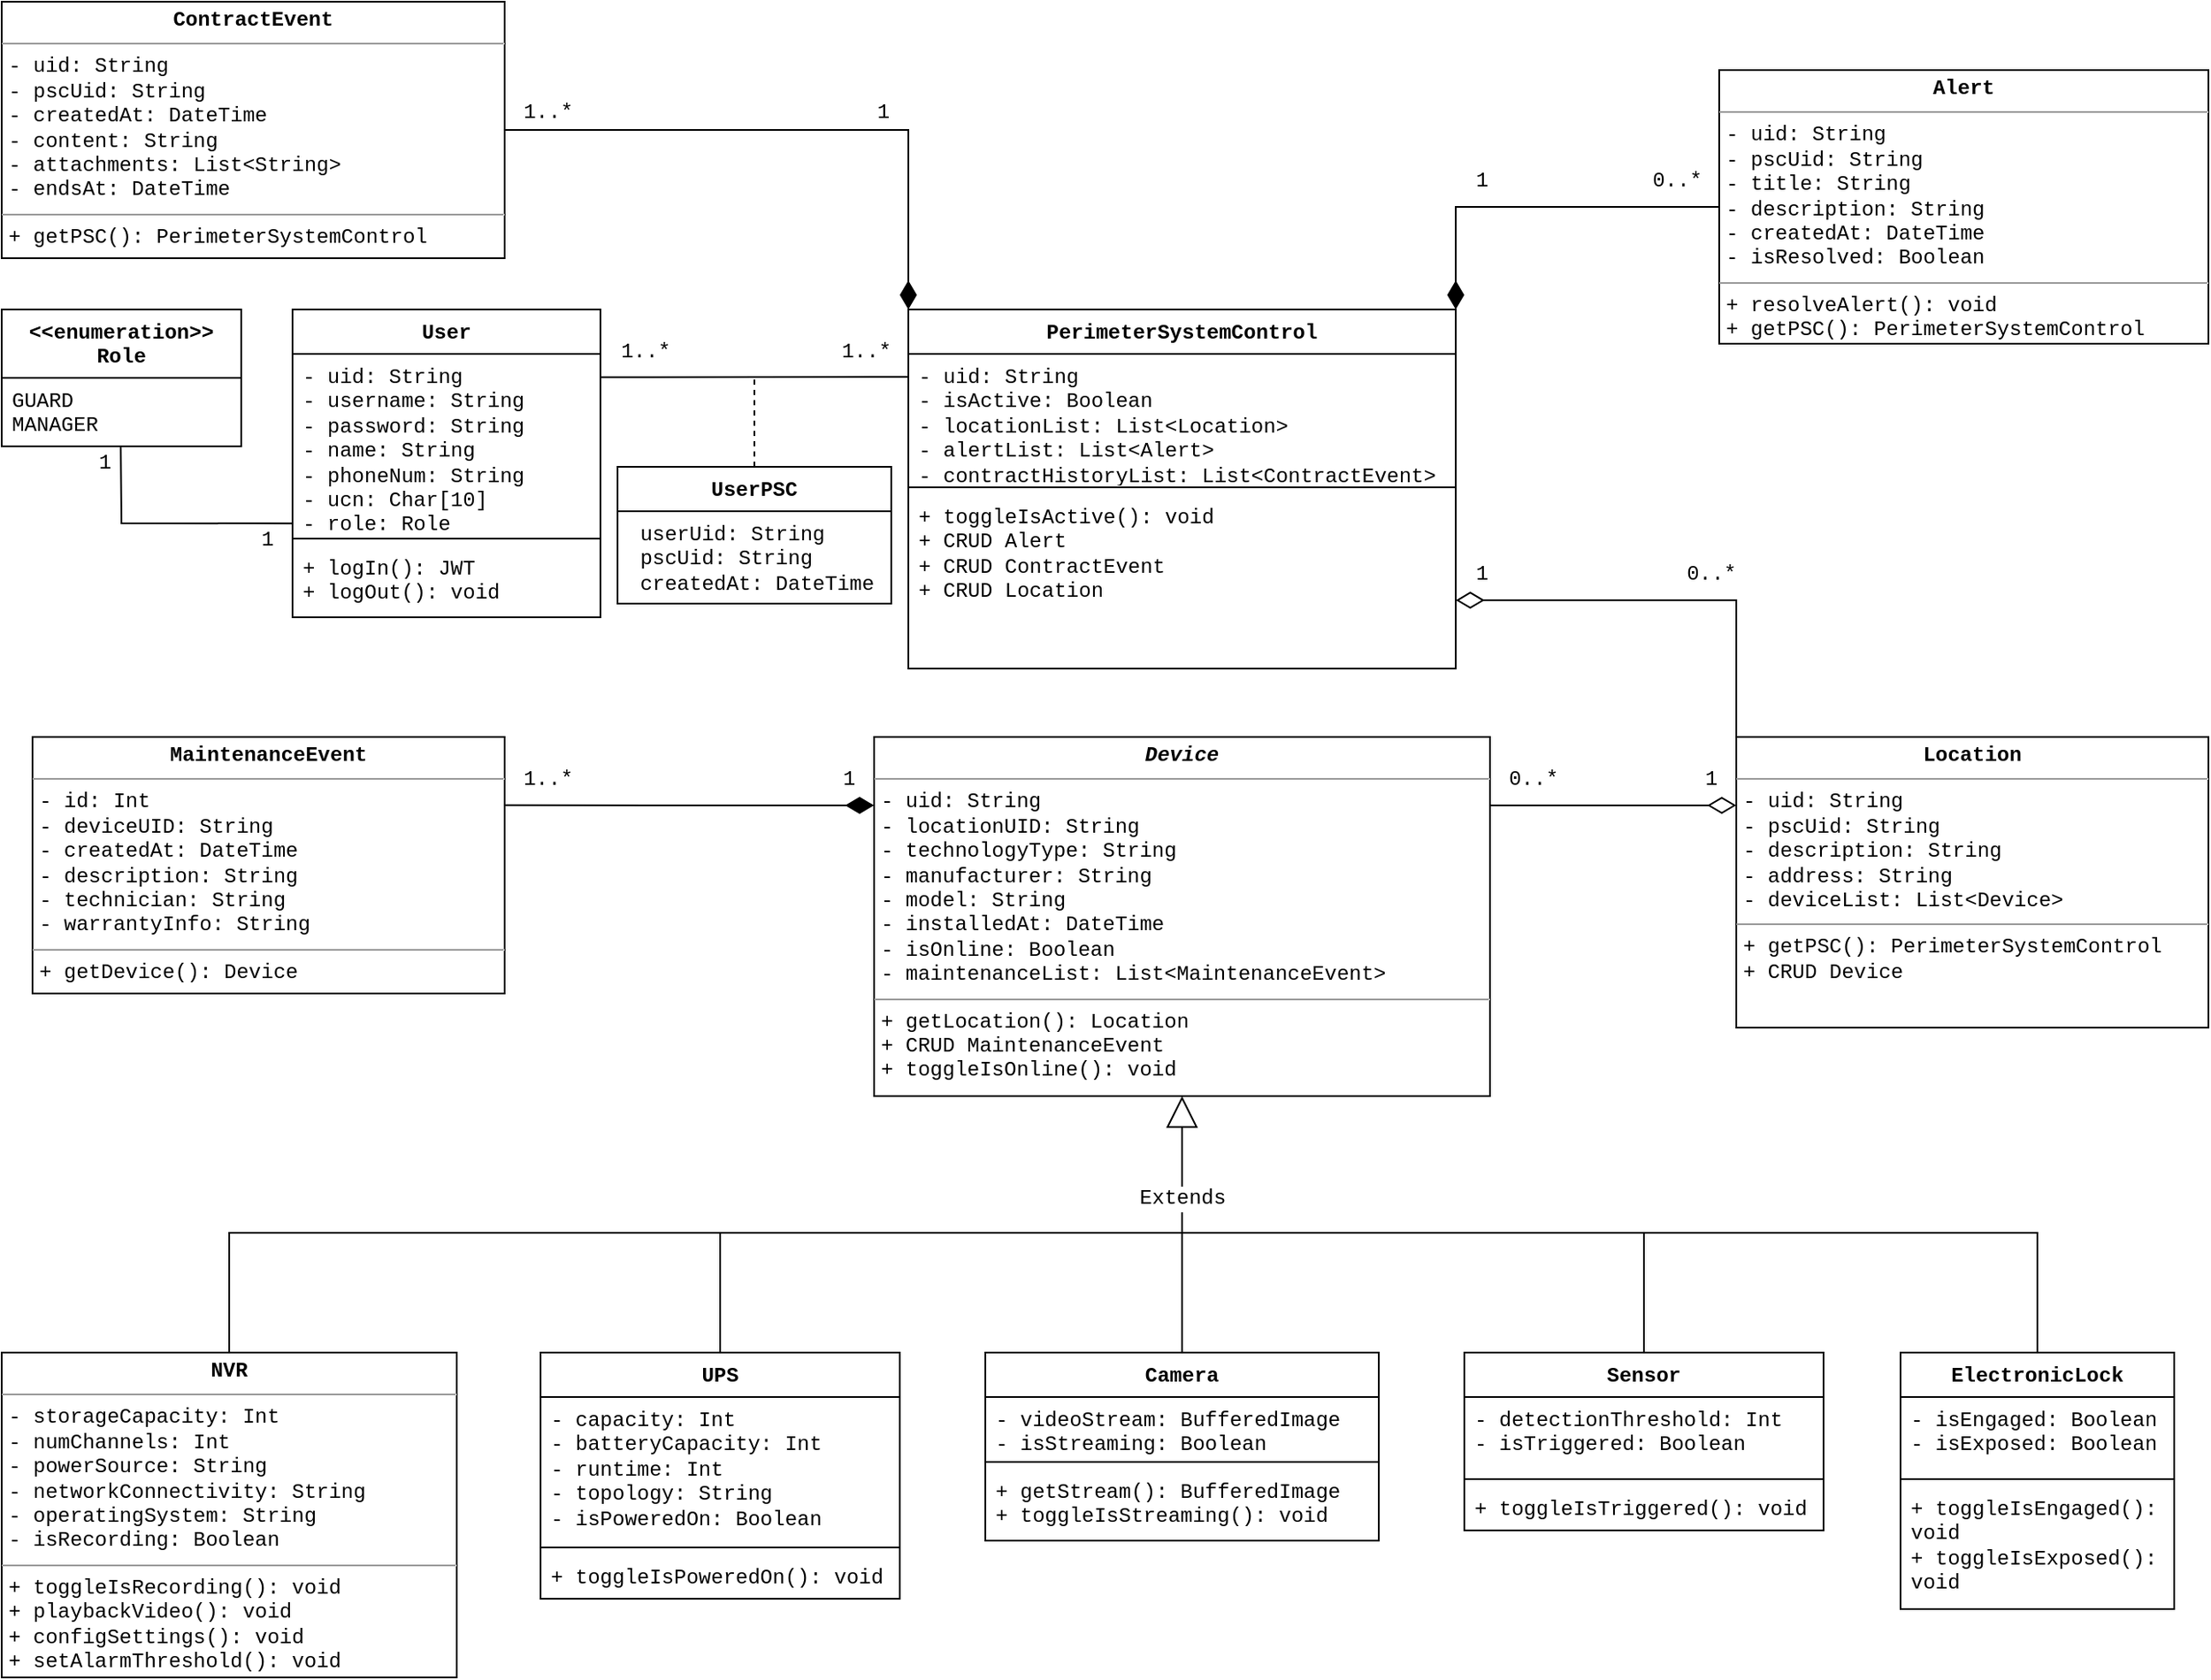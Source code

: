 <mxfile version="24.2.3" type="device">
  <diagram id="C5RBs43oDa-KdzZeNtuy" name="Page-1">
    <mxGraphModel dx="2230" dy="507" grid="1" gridSize="10" guides="1" tooltips="1" connect="1" arrows="1" fold="1" page="1" pageScale="1" pageWidth="827" pageHeight="1169" math="0" shadow="0">
      <root>
        <mxCell id="WIyWlLk6GJQsqaUBKTNV-0" />
        <mxCell id="WIyWlLk6GJQsqaUBKTNV-1" parent="WIyWlLk6GJQsqaUBKTNV-0" />
        <mxCell id="FE6qVkbBwsEtdpDt6H6U-0" value="Camera" style="swimlane;fontStyle=1;align=center;verticalAlign=top;childLayout=stackLayout;horizontal=1;startSize=26;horizontalStack=0;resizeParent=1;resizeParentMax=0;resizeLast=0;collapsible=1;marginBottom=0;whiteSpace=wrap;html=1;fontFamily=Courier New;" parent="WIyWlLk6GJQsqaUBKTNV-1" vertex="1">
          <mxGeometry x="-25" y="920" width="230" height="110" as="geometry">
            <mxRectangle x="120" y="560" width="80" height="30" as="alternateBounds" />
          </mxGeometry>
        </mxCell>
        <mxCell id="FE6qVkbBwsEtdpDt6H6U-1" value="- videoStream: BufferedImage&lt;br&gt;- isStreaming: Boolean" style="text;strokeColor=none;fillColor=none;align=left;verticalAlign=top;spacingLeft=4;spacingRight=4;overflow=hidden;rotatable=0;points=[[0,0.5],[1,0.5]];portConstraint=eastwest;whiteSpace=wrap;html=1;fontFamily=Courier New;" parent="FE6qVkbBwsEtdpDt6H6U-0" vertex="1">
          <mxGeometry y="26" width="230" height="34" as="geometry" />
        </mxCell>
        <mxCell id="FE6qVkbBwsEtdpDt6H6U-2" value="" style="line;strokeWidth=1;fillColor=none;align=left;verticalAlign=middle;spacingTop=-1;spacingLeft=3;spacingRight=3;rotatable=0;labelPosition=right;points=[];portConstraint=eastwest;strokeColor=inherit;fontFamily=Courier New;" parent="FE6qVkbBwsEtdpDt6H6U-0" vertex="1">
          <mxGeometry y="60" width="230" height="8" as="geometry" />
        </mxCell>
        <mxCell id="FE6qVkbBwsEtdpDt6H6U-3" value="+ getStream(): BufferedImage&lt;br&gt;+ toggleIsStreaming(): void" style="text;strokeColor=none;fillColor=none;align=left;verticalAlign=top;spacingLeft=4;spacingRight=4;overflow=hidden;rotatable=0;points=[[0,0.5],[1,0.5]];portConstraint=eastwest;whiteSpace=wrap;html=1;fontFamily=Courier New;" parent="FE6qVkbBwsEtdpDt6H6U-0" vertex="1">
          <mxGeometry y="68" width="230" height="42" as="geometry" />
        </mxCell>
        <mxCell id="FE6qVkbBwsEtdpDt6H6U-4" value="&lt;p style=&quot;margin:0px;margin-top:4px;text-align:center;&quot;&gt;&lt;b&gt;Location&lt;/b&gt;&lt;/p&gt;&lt;hr size=&quot;1&quot;&gt;&lt;p style=&quot;margin:0px;margin-left:4px;&quot;&gt;- uid: String&lt;/p&gt;&lt;p style=&quot;margin:0px;margin-left:4px;&quot;&gt;- pscUid: String&lt;/p&gt;&lt;p style=&quot;margin:0px;margin-left:4px;&quot;&gt;- description: String&lt;/p&gt;&lt;p style=&quot;margin:0px;margin-left:4px;&quot;&gt;- address: String&lt;/p&gt;&lt;p style=&quot;margin:0px;margin-left:4px;&quot;&gt;- deviceList: List&amp;lt;Device&amp;gt;&lt;/p&gt;&lt;hr size=&quot;1&quot;&gt;&lt;p style=&quot;margin:0px;margin-left:4px;&quot;&gt;&lt;span style=&quot;background-color: initial;&quot;&gt;+ getPSC(): PerimeterSystemControl&lt;/span&gt;&lt;/p&gt;&lt;p style=&quot;margin:0px;margin-left:4px;&quot;&gt;&lt;span style=&quot;background-color: initial;&quot;&gt;+ CRUD Device&lt;/span&gt;&lt;br&gt;&lt;/p&gt;&lt;p style=&quot;margin:0px;margin-left:4px;&quot;&gt;&lt;br&gt;&lt;/p&gt;" style="verticalAlign=top;align=left;overflow=fill;fontSize=12;fontFamily=Courier New;html=1;whiteSpace=wrap;" parent="WIyWlLk6GJQsqaUBKTNV-1" vertex="1">
          <mxGeometry x="414" y="560" width="276" height="170" as="geometry" />
        </mxCell>
        <mxCell id="FE6qVkbBwsEtdpDt6H6U-5" value="" style="endArrow=none;endFill=0;endSize=12;html=1;rounded=0;exitX=0;exitY=0;exitDx=0;exitDy=0;entryX=1;entryY=0;entryDx=0;entryDy=0;startArrow=diamondThin;startFill=0;fontFamily=Courier New;startSize=14;fontSize=12;" parent="WIyWlLk6GJQsqaUBKTNV-1" edge="1">
          <mxGeometry width="160" relative="1" as="geometry">
            <mxPoint x="414" y="600" as="sourcePoint" />
            <mxPoint x="270" y="600" as="targetPoint" />
          </mxGeometry>
        </mxCell>
        <mxCell id="FE6qVkbBwsEtdpDt6H6U-12" value="1" style="text;html=1;align=center;verticalAlign=middle;resizable=0;points=[];autosize=1;strokeColor=none;fillColor=none;fontFamily=Courier New;fontSize=12;" parent="WIyWlLk6GJQsqaUBKTNV-1" vertex="1">
          <mxGeometry x="384" y="570" width="30" height="30" as="geometry" />
        </mxCell>
        <mxCell id="FE6qVkbBwsEtdpDt6H6U-13" value="0..*" style="text;html=1;align=center;verticalAlign=middle;resizable=0;points=[];autosize=1;strokeColor=none;fillColor=none;fontFamily=Courier New;fontSize=12;" parent="WIyWlLk6GJQsqaUBKTNV-1" vertex="1">
          <mxGeometry x="270" y="570" width="50" height="30" as="geometry" />
        </mxCell>
        <mxCell id="FE6qVkbBwsEtdpDt6H6U-14" value="User" style="swimlane;fontStyle=1;align=center;verticalAlign=top;childLayout=stackLayout;horizontal=1;startSize=26;horizontalStack=0;resizeParent=1;resizeParentMax=0;resizeLast=0;collapsible=1;marginBottom=0;whiteSpace=wrap;html=1;fontFamily=Courier New;" parent="WIyWlLk6GJQsqaUBKTNV-1" vertex="1">
          <mxGeometry x="-430" y="310" width="180" height="180" as="geometry" />
        </mxCell>
        <mxCell id="FE6qVkbBwsEtdpDt6H6U-15" value="- uid: String&lt;br&gt;- username: String&lt;br&gt;- password: String&lt;br&gt;- name: String&lt;br&gt;- phoneNum: String&lt;br&gt;- ucn: Char[10]&lt;br&gt;- role: Role" style="text;strokeColor=none;fillColor=none;align=left;verticalAlign=top;spacingLeft=4;spacingRight=4;overflow=hidden;rotatable=0;points=[[0,0.5],[1,0.5]];portConstraint=eastwest;whiteSpace=wrap;html=1;fontFamily=Courier New;" parent="FE6qVkbBwsEtdpDt6H6U-14" vertex="1">
          <mxGeometry y="26" width="180" height="104" as="geometry" />
        </mxCell>
        <mxCell id="FE6qVkbBwsEtdpDt6H6U-16" value="" style="line;strokeWidth=1;fillColor=none;align=left;verticalAlign=middle;spacingTop=-1;spacingLeft=3;spacingRight=3;rotatable=0;labelPosition=right;points=[];portConstraint=eastwest;strokeColor=inherit;fontFamily=Courier New;" parent="FE6qVkbBwsEtdpDt6H6U-14" vertex="1">
          <mxGeometry y="130" width="180" height="8" as="geometry" />
        </mxCell>
        <mxCell id="FE6qVkbBwsEtdpDt6H6U-17" value="+ logIn(): JWT&lt;br&gt;+ logOut(): void" style="text;strokeColor=none;fillColor=none;align=left;verticalAlign=top;spacingLeft=4;spacingRight=4;overflow=hidden;rotatable=0;points=[[0,0.5],[1,0.5]];portConstraint=eastwest;whiteSpace=wrap;html=1;fontFamily=Courier New;" parent="FE6qVkbBwsEtdpDt6H6U-14" vertex="1">
          <mxGeometry y="138" width="180" height="42" as="geometry" />
        </mxCell>
        <mxCell id="FE6qVkbBwsEtdpDt6H6U-22" value="Sensor" style="swimlane;fontStyle=1;align=center;verticalAlign=top;childLayout=stackLayout;horizontal=1;startSize=26;horizontalStack=0;resizeParent=1;resizeParentMax=0;resizeLast=0;collapsible=1;marginBottom=0;whiteSpace=wrap;html=1;fontFamily=Courier New;" parent="WIyWlLk6GJQsqaUBKTNV-1" vertex="1">
          <mxGeometry x="255" y="920" width="210" height="104" as="geometry" />
        </mxCell>
        <mxCell id="FE6qVkbBwsEtdpDt6H6U-23" value="- detectionThreshold: Int&lt;br&gt;- isTriggered: Boolean&amp;nbsp;" style="text;strokeColor=none;fillColor=none;align=left;verticalAlign=top;spacingLeft=4;spacingRight=4;overflow=hidden;rotatable=0;points=[[0,0.5],[1,0.5]];portConstraint=eastwest;whiteSpace=wrap;html=1;fontFamily=Courier New;" parent="FE6qVkbBwsEtdpDt6H6U-22" vertex="1">
          <mxGeometry y="26" width="210" height="44" as="geometry" />
        </mxCell>
        <mxCell id="FE6qVkbBwsEtdpDt6H6U-24" value="" style="line;strokeWidth=1;fillColor=none;align=left;verticalAlign=middle;spacingTop=-1;spacingLeft=3;spacingRight=3;rotatable=0;labelPosition=right;points=[];portConstraint=eastwest;strokeColor=inherit;fontFamily=Courier New;" parent="FE6qVkbBwsEtdpDt6H6U-22" vertex="1">
          <mxGeometry y="70" width="210" height="8" as="geometry" />
        </mxCell>
        <mxCell id="FE6qVkbBwsEtdpDt6H6U-25" value="+ toggleIsTriggered(): void" style="text;strokeColor=none;fillColor=none;align=left;verticalAlign=top;spacingLeft=4;spacingRight=4;overflow=hidden;rotatable=0;points=[[0,0.5],[1,0.5]];portConstraint=eastwest;whiteSpace=wrap;html=1;fontFamily=Courier New;" parent="FE6qVkbBwsEtdpDt6H6U-22" vertex="1">
          <mxGeometry y="78" width="210" height="26" as="geometry" />
        </mxCell>
        <mxCell id="FE6qVkbBwsEtdpDt6H6U-44" value="&lt;p style=&quot;margin:0px;margin-top:4px;text-align:center;&quot;&gt;&lt;b&gt;&lt;i&gt;Device&lt;/i&gt;&lt;/b&gt;&lt;/p&gt;&lt;hr size=&quot;1&quot;&gt;&lt;p style=&quot;margin:0px;margin-left:4px;&quot;&gt;- uid: String&lt;/p&gt;&lt;p style=&quot;margin:0px;margin-left:4px;&quot;&gt;- locationUID: String&lt;/p&gt;&lt;p style=&quot;margin:0px;margin-left:4px;&quot;&gt;- technologyType: String&lt;br style=&quot;border-color: var(--border-color);&quot;&gt;&lt;span style=&quot;&quot;&gt;- manufacturer: String&lt;/span&gt;&lt;br style=&quot;border-color: var(--border-color);&quot;&gt;&lt;span style=&quot;&quot;&gt;- model: String&lt;/span&gt;&lt;br style=&quot;border-color: var(--border-color);&quot;&gt;&lt;span style=&quot;&quot;&gt;- installedAt: DateTime&lt;/span&gt;&lt;br&gt;&lt;/p&gt;&lt;p style=&quot;margin:0px;margin-left:4px;&quot;&gt;&lt;span style=&quot;&quot;&gt;- isOnline: Boolean&lt;/span&gt;&lt;/p&gt;&lt;p style=&quot;margin:0px;margin-left:4px;&quot;&gt;&lt;span style=&quot;&quot;&gt;- maintenanceList: List&amp;lt;MaintenanceEvent&amp;gt;&lt;/span&gt;&lt;/p&gt;&lt;hr size=&quot;1&quot;&gt;&lt;p style=&quot;margin:0px;margin-left:4px;&quot;&gt;+ getLocation(): Location&lt;br&gt;&lt;/p&gt;&lt;p style=&quot;margin:0px;margin-left:4px;&quot;&gt;+ CRUD MaintenanceEvent&lt;/p&gt;&lt;p style=&quot;margin:0px;margin-left:4px;&quot;&gt;+ toggleIsOnline(): void&lt;/p&gt;" style="verticalAlign=top;align=left;overflow=fill;fontSize=12;fontFamily=Courier New;html=1;whiteSpace=wrap;" parent="WIyWlLk6GJQsqaUBKTNV-1" vertex="1">
          <mxGeometry x="-90" y="560" width="360" height="210" as="geometry" />
        </mxCell>
        <mxCell id="FE6qVkbBwsEtdpDt6H6U-48" value="UPS" style="swimlane;fontStyle=1;align=center;verticalAlign=top;childLayout=stackLayout;horizontal=1;startSize=26;horizontalStack=0;resizeParent=1;resizeParentMax=0;resizeLast=0;collapsible=1;marginBottom=0;whiteSpace=wrap;html=1;fontFamily=Courier New;" parent="WIyWlLk6GJQsqaUBKTNV-1" vertex="1">
          <mxGeometry x="-285" y="920" width="210" height="144" as="geometry" />
        </mxCell>
        <mxCell id="FE6qVkbBwsEtdpDt6H6U-49" value="- capacity: Int&lt;br&gt;- batteryCapacity: Int&lt;br&gt;- runtime: Int&lt;br&gt;- topology: String&lt;br&gt;- isPoweredOn: Boolean" style="text;strokeColor=none;fillColor=none;align=left;verticalAlign=top;spacingLeft=4;spacingRight=4;overflow=hidden;rotatable=0;points=[[0,0.5],[1,0.5]];portConstraint=eastwest;whiteSpace=wrap;html=1;fontFamily=Courier New;" parent="FE6qVkbBwsEtdpDt6H6U-48" vertex="1">
          <mxGeometry y="26" width="210" height="84" as="geometry" />
        </mxCell>
        <mxCell id="FE6qVkbBwsEtdpDt6H6U-50" value="" style="line;strokeWidth=1;fillColor=none;align=left;verticalAlign=middle;spacingTop=-1;spacingLeft=3;spacingRight=3;rotatable=0;labelPosition=right;points=[];portConstraint=eastwest;strokeColor=inherit;fontFamily=Courier New;" parent="FE6qVkbBwsEtdpDt6H6U-48" vertex="1">
          <mxGeometry y="110" width="210" height="8" as="geometry" />
        </mxCell>
        <mxCell id="FE6qVkbBwsEtdpDt6H6U-51" value="+ toggleIsPoweredOn(): void" style="text;strokeColor=none;fillColor=none;align=left;verticalAlign=top;spacingLeft=4;spacingRight=4;overflow=hidden;rotatable=0;points=[[0,0.5],[1,0.5]];portConstraint=eastwest;whiteSpace=wrap;html=1;fontFamily=Courier New;" parent="FE6qVkbBwsEtdpDt6H6U-48" vertex="1">
          <mxGeometry y="118" width="210" height="26" as="geometry" />
        </mxCell>
        <mxCell id="FE6qVkbBwsEtdpDt6H6U-54" value="&lt;p style=&quot;margin:0px;margin-top:4px;text-align:center;&quot;&gt;&lt;b&gt;MaintenanceEvent&lt;/b&gt;&lt;/p&gt;&lt;hr size=&quot;1&quot;&gt;&lt;p style=&quot;margin:0px;margin-left:4px;&quot;&gt;- id: Int&lt;/p&gt;&lt;p style=&quot;margin:0px;margin-left:4px;&quot;&gt;- deviceUID: String&lt;/p&gt;&lt;p style=&quot;margin:0px;margin-left:4px;&quot;&gt;- createdAt: DateTime&lt;/p&gt;&lt;p style=&quot;margin:0px;margin-left:4px;&quot;&gt;- description: String&lt;/p&gt;&lt;p style=&quot;margin:0px;margin-left:4px;&quot;&gt;- technician: String&lt;/p&gt;&lt;p style=&quot;margin:0px;margin-left:4px;&quot;&gt;- warrantyInfo: String&lt;/p&gt;&lt;hr size=&quot;1&quot;&gt;&lt;p style=&quot;margin:0px;margin-left:4px;&quot;&gt;&lt;span style=&quot;background-color: initial;&quot;&gt;+ getDevice(): Device&lt;/span&gt;&lt;br&gt;&lt;/p&gt;" style="verticalAlign=top;align=left;overflow=fill;fontSize=12;fontFamily=Courier New;html=1;whiteSpace=wrap;" parent="WIyWlLk6GJQsqaUBKTNV-1" vertex="1">
          <mxGeometry x="-582" y="560" width="276" height="150" as="geometry" />
        </mxCell>
        <mxCell id="FE6qVkbBwsEtdpDt6H6U-55" value="" style="endArrow=none;endFill=0;endSize=12;html=1;rounded=0;exitX=0;exitY=0;exitDx=0;exitDy=0;startArrow=diamondThin;startFill=1;fontFamily=Courier New;entryX=0.008;entryY=0.997;entryDx=0;entryDy=0;entryPerimeter=0;startSize=14;fontSize=12;" parent="WIyWlLk6GJQsqaUBKTNV-1" edge="1">
          <mxGeometry width="160" relative="1" as="geometry">
            <mxPoint x="-90" y="600" as="sourcePoint" />
            <mxPoint x="-305.76" y="599.91" as="targetPoint" />
          </mxGeometry>
        </mxCell>
        <mxCell id="FE6qVkbBwsEtdpDt6H6U-57" value="1" style="text;html=1;align=center;verticalAlign=middle;resizable=0;points=[];autosize=1;strokeColor=none;fillColor=none;fontFamily=Courier New;fontSize=12;" parent="WIyWlLk6GJQsqaUBKTNV-1" vertex="1">
          <mxGeometry x="-120" y="570" width="30" height="30" as="geometry" />
        </mxCell>
        <mxCell id="FE6qVkbBwsEtdpDt6H6U-58" value="1..*" style="text;html=1;align=center;verticalAlign=middle;resizable=0;points=[];autosize=1;strokeColor=none;fillColor=none;fontFamily=Courier New;fontSize=12;" parent="WIyWlLk6GJQsqaUBKTNV-1" vertex="1">
          <mxGeometry x="-306" y="570" width="50" height="30" as="geometry" />
        </mxCell>
        <mxCell id="FE6qVkbBwsEtdpDt6H6U-65" value="Extends" style="endArrow=block;endSize=16;endFill=0;html=1;rounded=0;exitX=0.5;exitY=0;exitDx=0;exitDy=0;entryX=0.5;entryY=1;entryDx=0;entryDy=0;fontSize=12;fontFamily=Courier New;" parent="WIyWlLk6GJQsqaUBKTNV-1" source="FE6qVkbBwsEtdpDt6H6U-0" target="FE6qVkbBwsEtdpDt6H6U-44" edge="1">
          <mxGeometry x="0.2" width="160" relative="1" as="geometry">
            <mxPoint x="30" y="810" as="sourcePoint" />
            <mxPoint x="190" y="810" as="targetPoint" />
            <mxPoint as="offset" />
          </mxGeometry>
        </mxCell>
        <mxCell id="FE6qVkbBwsEtdpDt6H6U-66" value="" style="endArrow=none;html=1;rounded=0;entryX=0.5;entryY=0;entryDx=0;entryDy=0;fontFamily=Courier New;" parent="WIyWlLk6GJQsqaUBKTNV-1" target="FE6qVkbBwsEtdpDt6H6U-22" edge="1">
          <mxGeometry width="50" height="50" relative="1" as="geometry">
            <mxPoint x="90" y="850" as="sourcePoint" />
            <mxPoint x="230" y="820" as="targetPoint" />
            <Array as="points">
              <mxPoint x="360" y="850" />
            </Array>
          </mxGeometry>
        </mxCell>
        <mxCell id="FE6qVkbBwsEtdpDt6H6U-67" value="" style="endArrow=none;html=1;rounded=0;exitX=0.5;exitY=0;exitDx=0;exitDy=0;fontFamily=Courier New;" parent="WIyWlLk6GJQsqaUBKTNV-1" source="FE6qVkbBwsEtdpDt6H6U-48" edge="1">
          <mxGeometry width="50" height="50" relative="1" as="geometry">
            <mxPoint x="-20" y="870" as="sourcePoint" />
            <mxPoint x="90" y="850" as="targetPoint" />
            <Array as="points">
              <mxPoint x="-180" y="850" />
            </Array>
          </mxGeometry>
        </mxCell>
        <mxCell id="RyuV7-rMxFoRCltxSwDO-0" value="PerimeterSystemControl" style="swimlane;fontStyle=1;align=center;verticalAlign=top;childLayout=stackLayout;horizontal=1;startSize=26;horizontalStack=0;resizeParent=1;resizeParentMax=0;resizeLast=0;collapsible=1;marginBottom=0;whiteSpace=wrap;html=1;fontFamily=Courier New;" parent="WIyWlLk6GJQsqaUBKTNV-1" vertex="1">
          <mxGeometry x="-70" y="310" width="320" height="210" as="geometry" />
        </mxCell>
        <mxCell id="RyuV7-rMxFoRCltxSwDO-1" value="- uid: String&lt;br&gt;- isActive: Boolean&lt;br&gt;- locationList: List&amp;lt;Location&amp;gt;&lt;br&gt;- alertList: List&amp;lt;Alert&amp;gt;&lt;br&gt;- contractHistoryList: List&amp;lt;ContractEvent&amp;gt;&lt;br&gt;&lt;div&gt;&lt;br&gt;&lt;/div&gt;" style="text;strokeColor=none;fillColor=none;align=left;verticalAlign=top;spacingLeft=4;spacingRight=4;overflow=hidden;rotatable=0;points=[[0,0.5],[1,0.5]];portConstraint=eastwest;whiteSpace=wrap;html=1;fontFamily=Courier New;" parent="RyuV7-rMxFoRCltxSwDO-0" vertex="1">
          <mxGeometry y="26" width="320" height="74" as="geometry" />
        </mxCell>
        <mxCell id="RyuV7-rMxFoRCltxSwDO-2" value="" style="line;strokeWidth=1;fillColor=none;align=left;verticalAlign=middle;spacingTop=-1;spacingLeft=3;spacingRight=3;rotatable=0;labelPosition=right;points=[];portConstraint=eastwest;strokeColor=inherit;fontFamily=Courier New;" parent="RyuV7-rMxFoRCltxSwDO-0" vertex="1">
          <mxGeometry y="100" width="320" height="8" as="geometry" />
        </mxCell>
        <mxCell id="RyuV7-rMxFoRCltxSwDO-3" value="+ toggleIsActive(): void&lt;br&gt;+ CRUD Alert&lt;br&gt;+ CRUD ContractEvent&lt;br&gt;+ CRUD Location&lt;div&gt;&lt;br&gt;&lt;/div&gt;" style="text;strokeColor=none;fillColor=none;align=left;verticalAlign=top;spacingLeft=4;spacingRight=4;overflow=hidden;rotatable=0;points=[[0,0.5],[1,0.5]];portConstraint=eastwest;whiteSpace=wrap;html=1;fontFamily=Courier New;" parent="RyuV7-rMxFoRCltxSwDO-0" vertex="1">
          <mxGeometry y="108" width="320" height="102" as="geometry" />
        </mxCell>
        <mxCell id="RyuV7-rMxFoRCltxSwDO-8" value="" style="endArrow=none;html=1;rounded=0;exitX=1;exitY=0.131;exitDx=0;exitDy=0;exitPerimeter=0;endFill=0;startSize=14;endSize=14;fontSize=12;fontFamily=Courier New;entryX=-0.001;entryY=0.181;entryDx=0;entryDy=0;entryPerimeter=0;startArrow=none;startFill=0;" parent="WIyWlLk6GJQsqaUBKTNV-1" source="FE6qVkbBwsEtdpDt6H6U-15" target="RyuV7-rMxFoRCltxSwDO-1" edge="1">
          <mxGeometry width="50" height="50" relative="1" as="geometry">
            <mxPoint x="-193" y="290" as="sourcePoint" />
            <mxPoint x="-75" y="350" as="targetPoint" />
          </mxGeometry>
        </mxCell>
        <mxCell id="RyuV7-rMxFoRCltxSwDO-9" value="1..*" style="text;html=1;align=center;verticalAlign=middle;resizable=0;points=[];autosize=1;strokeColor=none;fillColor=none;fontFamily=Courier New;fontSize=12;" parent="WIyWlLk6GJQsqaUBKTNV-1" vertex="1">
          <mxGeometry x="-249" y="320" width="50" height="30" as="geometry" />
        </mxCell>
        <mxCell id="RyuV7-rMxFoRCltxSwDO-10" value="1..*" style="text;html=1;align=center;verticalAlign=middle;resizable=0;points=[];autosize=1;strokeColor=none;fillColor=none;fontSize=12;fontFamily=Courier New;" parent="WIyWlLk6GJQsqaUBKTNV-1" vertex="1">
          <mxGeometry x="-120" y="320" width="50" height="30" as="geometry" />
        </mxCell>
        <mxCell id="RyuV7-rMxFoRCltxSwDO-12" value="" style="endArrow=diamondThin;html=1;rounded=0;endFill=0;startSize=7;endSize=14;fontSize=12;exitX=0;exitY=0;exitDx=0;exitDy=0;entryX=1;entryY=0.608;entryDx=0;entryDy=0;entryPerimeter=0;fontFamily=Courier New;" parent="WIyWlLk6GJQsqaUBKTNV-1" source="FE6qVkbBwsEtdpDt6H6U-4" target="RyuV7-rMxFoRCltxSwDO-3" edge="1">
          <mxGeometry width="50" height="50" relative="1" as="geometry">
            <mxPoint x="540" y="520" as="sourcePoint" />
            <mxPoint x="230.3" y="440.21" as="targetPoint" />
            <Array as="points">
              <mxPoint x="414" y="480" />
              <mxPoint x="320" y="480" />
            </Array>
          </mxGeometry>
        </mxCell>
        <mxCell id="RyuV7-rMxFoRCltxSwDO-13" value="0..*" style="text;html=1;align=center;verticalAlign=middle;resizable=0;points=[];autosize=1;strokeColor=none;fillColor=none;fontFamily=Courier New;fontSize=12;" parent="WIyWlLk6GJQsqaUBKTNV-1" vertex="1">
          <mxGeometry x="374" y="450" width="50" height="30" as="geometry" />
        </mxCell>
        <mxCell id="RyuV7-rMxFoRCltxSwDO-24" value="&lt;p style=&quot;margin:0px;margin-top:4px;text-align:center;&quot;&gt;&lt;b&gt;NVR&lt;/b&gt;&lt;/p&gt;&lt;hr size=&quot;1&quot;&gt;&lt;p style=&quot;margin:0px;margin-left:4px;&quot;&gt;- storageCapacity: Int&lt;/p&gt;&lt;p style=&quot;margin:0px;margin-left:4px;&quot;&gt;- numChannels: Int&lt;/p&gt;&lt;p style=&quot;margin:0px;margin-left:4px;&quot;&gt;- powerSource: String&lt;/p&gt;&lt;p style=&quot;margin:0px;margin-left:4px;&quot;&gt;- networkConnectivity: String&lt;/p&gt;&lt;p style=&quot;margin:0px;margin-left:4px;&quot;&gt;- operatingSystem: String&lt;/p&gt;&lt;p style=&quot;margin:0px;margin-left:4px;&quot;&gt;- isRecording: Boolean&lt;/p&gt;&lt;hr size=&quot;1&quot;&gt;&lt;p style=&quot;margin:0px;margin-left:4px;&quot;&gt;+ toggleIsRecording(): void&lt;/p&gt;&lt;p style=&quot;margin:0px;margin-left:4px;&quot;&gt;+ playbackVideo(): void&lt;/p&gt;&lt;p style=&quot;margin:0px;margin-left:4px;&quot;&gt;+ configSettings(): void&lt;/p&gt;&lt;p style=&quot;margin:0px;margin-left:4px;&quot;&gt;+ setAlarmThreshold(): void&lt;/p&gt;" style="verticalAlign=top;align=left;overflow=fill;html=1;whiteSpace=wrap;fontFamily=Courier New;" parent="WIyWlLk6GJQsqaUBKTNV-1" vertex="1">
          <mxGeometry x="-600" y="920" width="266" height="190" as="geometry" />
        </mxCell>
        <mxCell id="RyuV7-rMxFoRCltxSwDO-25" value="" style="endArrow=none;html=1;rounded=0;exitX=0.5;exitY=0;exitDx=0;exitDy=0;fontFamily=Courier New;" parent="WIyWlLk6GJQsqaUBKTNV-1" source="RyuV7-rMxFoRCltxSwDO-24" edge="1">
          <mxGeometry width="50" height="50" relative="1" as="geometry">
            <mxPoint x="-470" y="910" as="sourcePoint" />
            <mxPoint x="-180" y="850" as="targetPoint" />
            <Array as="points">
              <mxPoint x="-467" y="850" />
            </Array>
          </mxGeometry>
        </mxCell>
        <mxCell id="RyuV7-rMxFoRCltxSwDO-26" value="&lt;p style=&quot;margin:0px;margin-top:4px;text-align:center;&quot;&gt;&lt;b&gt;ContractEvent&lt;/b&gt;&lt;/p&gt;&lt;hr size=&quot;1&quot;&gt;&lt;p style=&quot;margin:0px;margin-left:4px;&quot;&gt;- uid: String&lt;/p&gt;&lt;p style=&quot;margin:0px;margin-left:4px;&quot;&gt;- pscUid: String&lt;/p&gt;&lt;p style=&quot;margin:0px;margin-left:4px;&quot;&gt;- createdAt: DateTime&lt;/p&gt;&lt;p style=&quot;margin:0px;margin-left:4px;&quot;&gt;- content: String&lt;/p&gt;&lt;p style=&quot;margin:0px;margin-left:4px;&quot;&gt;- attachments: List&amp;lt;String&amp;gt;&lt;/p&gt;&lt;p style=&quot;margin:0px;margin-left:4px;&quot;&gt;- endsAt: DateTime&lt;/p&gt;&lt;hr size=&quot;1&quot;&gt;&lt;p style=&quot;margin:0px;margin-left:4px;&quot;&gt;&lt;span style=&quot;background-color: initial;&quot;&gt;+ getPSC(): PerimeterSystemControl&lt;/span&gt;&lt;br&gt;&lt;/p&gt;" style="verticalAlign=top;align=left;overflow=fill;fontSize=12;fontFamily=Courier New;html=1;whiteSpace=wrap;" parent="WIyWlLk6GJQsqaUBKTNV-1" vertex="1">
          <mxGeometry x="-600" y="130" width="294" height="150" as="geometry" />
        </mxCell>
        <mxCell id="RyuV7-rMxFoRCltxSwDO-27" value="" style="endArrow=none;endFill=0;endSize=12;html=1;rounded=0;exitX=0;exitY=0;exitDx=0;exitDy=0;startArrow=diamondThin;startFill=1;fontFamily=Courier New;entryX=1;entryY=0.5;entryDx=0;entryDy=0;startSize=14;fontSize=12;" parent="WIyWlLk6GJQsqaUBKTNV-1" source="RyuV7-rMxFoRCltxSwDO-0" target="RyuV7-rMxFoRCltxSwDO-26" edge="1">
          <mxGeometry width="160" relative="1" as="geometry">
            <mxPoint x="-90" y="164.5" as="sourcePoint" />
            <mxPoint x="-306" y="164.5" as="targetPoint" />
            <Array as="points">
              <mxPoint x="-70" y="205" />
            </Array>
          </mxGeometry>
        </mxCell>
        <mxCell id="RyuV7-rMxFoRCltxSwDO-29" value="1..*" style="text;html=1;align=center;verticalAlign=middle;resizable=0;points=[];autosize=1;strokeColor=none;fillColor=none;fontFamily=Courier New;fontSize=12;" parent="WIyWlLk6GJQsqaUBKTNV-1" vertex="1">
          <mxGeometry x="-306" y="180" width="50" height="30" as="geometry" />
        </mxCell>
        <mxCell id="RyuV7-rMxFoRCltxSwDO-30" value="1" style="text;html=1;align=center;verticalAlign=middle;resizable=0;points=[];autosize=1;strokeColor=none;fillColor=none;fontSize=12;fontFamily=Courier New;" parent="WIyWlLk6GJQsqaUBKTNV-1" vertex="1">
          <mxGeometry x="-100" y="180" width="30" height="30" as="geometry" />
        </mxCell>
        <mxCell id="RyuV7-rMxFoRCltxSwDO-34" value="&lt;p style=&quot;margin:0px;margin-top:4px;text-align:center;&quot;&gt;&lt;b&gt;Alert&lt;/b&gt;&lt;/p&gt;&lt;hr size=&quot;1&quot;&gt;&lt;p style=&quot;margin:0px;margin-left:4px;&quot;&gt;- uid: String&lt;/p&gt;&lt;p style=&quot;margin:0px;margin-left:4px;&quot;&gt;- pscUid: String&lt;/p&gt;&lt;p style=&quot;margin:0px;margin-left:4px;&quot;&gt;- title: String&lt;/p&gt;&lt;p style=&quot;margin:0px;margin-left:4px;&quot;&gt;- description: String&lt;/p&gt;&lt;p style=&quot;margin:0px;margin-left:4px;&quot;&gt;- createdAt: DateTime&lt;/p&gt;&lt;p style=&quot;margin:0px;margin-left:4px;&quot;&gt;- isResolved: Boolean&lt;/p&gt;&lt;hr size=&quot;1&quot;&gt;&lt;p style=&quot;margin:0px;margin-left:4px;&quot;&gt;+ resolveAlert(): void&lt;/p&gt;&lt;p style=&quot;margin:0px;margin-left:4px;&quot;&gt;+ getPSC(): PerimeterSystemControl&lt;/p&gt;" style="verticalAlign=top;align=left;overflow=fill;html=1;whiteSpace=wrap;fontFamily=Courier New;" parent="WIyWlLk6GJQsqaUBKTNV-1" vertex="1">
          <mxGeometry x="404" y="170" width="286" height="160" as="geometry" />
        </mxCell>
        <mxCell id="RyuV7-rMxFoRCltxSwDO-35" value="" style="endArrow=none;html=1;rounded=0;exitX=1;exitY=0;exitDx=0;exitDy=0;entryX=0;entryY=0.5;entryDx=0;entryDy=0;endFill=0;endSize=14;startArrow=diamondThin;startFill=1;startSize=14;" parent="WIyWlLk6GJQsqaUBKTNV-1" source="RyuV7-rMxFoRCltxSwDO-0" target="RyuV7-rMxFoRCltxSwDO-34" edge="1">
          <mxGeometry width="50" height="50" relative="1" as="geometry">
            <mxPoint x="240" y="450" as="sourcePoint" />
            <mxPoint x="290" y="400" as="targetPoint" />
            <Array as="points">
              <mxPoint x="250" y="250" />
            </Array>
          </mxGeometry>
        </mxCell>
        <mxCell id="RyuV7-rMxFoRCltxSwDO-37" value="0..*" style="text;html=1;align=center;verticalAlign=middle;resizable=0;points=[];autosize=1;strokeColor=none;fillColor=none;fontFamily=Courier New;fontSize=12;" parent="WIyWlLk6GJQsqaUBKTNV-1" vertex="1">
          <mxGeometry x="354" y="219.86" width="50" height="30" as="geometry" />
        </mxCell>
        <mxCell id="RyuV7-rMxFoRCltxSwDO-38" value="1" style="text;html=1;align=center;verticalAlign=middle;resizable=0;points=[];autosize=1;strokeColor=none;fillColor=none;fontSize=12;fontFamily=Courier New;" parent="WIyWlLk6GJQsqaUBKTNV-1" vertex="1">
          <mxGeometry x="250" y="219.86" width="30" height="30" as="geometry" />
        </mxCell>
        <mxCell id="gyPHnrxXcsWaB1R81aq3-0" value="&amp;lt;&amp;lt;enumeration&amp;gt;&amp;gt;&lt;br&gt;Role" style="swimlane;fontStyle=1;align=center;verticalAlign=top;childLayout=stackLayout;horizontal=1;startSize=40;horizontalStack=0;resizeParent=1;resizeParentMax=0;resizeLast=0;collapsible=1;marginBottom=0;whiteSpace=wrap;html=1;fontFamily=Courier New;" parent="WIyWlLk6GJQsqaUBKTNV-1" vertex="1">
          <mxGeometry x="-600" y="310" width="140" height="80" as="geometry" />
        </mxCell>
        <mxCell id="gyPHnrxXcsWaB1R81aq3-1" value="GUARD&lt;br&gt;MANAGER" style="text;strokeColor=none;fillColor=none;align=left;verticalAlign=top;spacingLeft=4;spacingRight=4;overflow=hidden;rotatable=0;points=[[0,0.5],[1,0.5]];portConstraint=eastwest;whiteSpace=wrap;html=1;fontFamily=Courier New;" parent="gyPHnrxXcsWaB1R81aq3-0" vertex="1">
          <mxGeometry y="40" width="140" height="40" as="geometry" />
        </mxCell>
        <mxCell id="gyPHnrxXcsWaB1R81aq3-4" value="" style="endArrow=none;html=1;rounded=0;entryX=0;entryY=0.953;entryDx=0;entryDy=0;startArrow=none;startFill=0;entryPerimeter=0;exitX=0.497;exitY=0.99;exitDx=0;exitDy=0;exitPerimeter=0;" parent="WIyWlLk6GJQsqaUBKTNV-1" source="gyPHnrxXcsWaB1R81aq3-1" target="FE6qVkbBwsEtdpDt6H6U-15" edge="1">
          <mxGeometry width="50" height="50" relative="1" as="geometry">
            <mxPoint x="-530" y="400" as="sourcePoint" />
            <mxPoint x="-480" y="350" as="targetPoint" />
            <Array as="points">
              <mxPoint x="-530" y="435" />
            </Array>
          </mxGeometry>
        </mxCell>
        <mxCell id="gyPHnrxXcsWaB1R81aq3-5" value="1" style="text;html=1;align=center;verticalAlign=middle;resizable=0;points=[];autosize=1;strokeColor=none;fillColor=none;fontFamily=Courier New;" parent="WIyWlLk6GJQsqaUBKTNV-1" vertex="1">
          <mxGeometry x="-555" y="385" width="30" height="30" as="geometry" />
        </mxCell>
        <mxCell id="pv1k0pJ8W7Y3g3zPhZ4P-0" value="1" style="text;html=1;align=center;verticalAlign=middle;resizable=0;points=[];autosize=1;strokeColor=none;fillColor=none;fontFamily=Courier New;" parent="WIyWlLk6GJQsqaUBKTNV-1" vertex="1">
          <mxGeometry x="-460" y="430" width="30" height="30" as="geometry" />
        </mxCell>
        <mxCell id="jbDMa1njMzMMVhUW98uL-4" style="edgeStyle=orthogonalEdgeStyle;rounded=0;orthogonalLoop=1;jettySize=auto;html=1;endArrow=none;endFill=0;dashed=1;" parent="WIyWlLk6GJQsqaUBKTNV-1" source="jbDMa1njMzMMVhUW98uL-0" edge="1">
          <mxGeometry relative="1" as="geometry">
            <mxPoint x="-160" y="350" as="targetPoint" />
          </mxGeometry>
        </mxCell>
        <mxCell id="jbDMa1njMzMMVhUW98uL-0" value="UserPSC" style="swimlane;fontStyle=1;align=center;verticalAlign=top;childLayout=stackLayout;horizontal=1;startSize=26;horizontalStack=0;resizeParent=1;resizeParentMax=0;resizeLast=0;collapsible=1;marginBottom=0;whiteSpace=wrap;html=1;fontFamily=Courier New;fontSize=12;" parent="WIyWlLk6GJQsqaUBKTNV-1" vertex="1">
          <mxGeometry x="-240" y="402" width="160" height="80" as="geometry" />
        </mxCell>
        <mxCell id="jbDMa1njMzMMVhUW98uL-1" value="&amp;nbsp;userUid: String&lt;br style=&quot;font-size: 12px;&quot;&gt;&amp;nbsp;pscUid: String&lt;br style=&quot;font-size: 12px;&quot;&gt;&amp;nbsp;createdAt: DateTime&lt;br style=&quot;font-size: 12px;&quot;&gt;&lt;div style=&quot;font-size: 12px;&quot;&gt;&lt;br style=&quot;font-size: 12px;&quot;&gt;&lt;/div&gt;" style="text;strokeColor=none;fillColor=none;align=left;verticalAlign=top;spacingLeft=4;spacingRight=4;overflow=hidden;rotatable=0;points=[[0,0.5],[1,0.5]];portConstraint=eastwest;whiteSpace=wrap;html=1;fontFamily=Courier New;fontSize=12;" parent="jbDMa1njMzMMVhUW98uL-0" vertex="1">
          <mxGeometry y="26" width="160" height="54" as="geometry" />
        </mxCell>
        <mxCell id="jbDMa1njMzMMVhUW98uL-5" value="1" style="text;html=1;align=center;verticalAlign=middle;resizable=0;points=[];autosize=1;strokeColor=none;fillColor=none;fontFamily=Courier New;" parent="WIyWlLk6GJQsqaUBKTNV-1" vertex="1">
          <mxGeometry x="250" y="450" width="30" height="30" as="geometry" />
        </mxCell>
        <mxCell id="jbDMa1njMzMMVhUW98uL-6" value="ElectronicLock" style="swimlane;fontStyle=1;align=center;verticalAlign=top;childLayout=stackLayout;horizontal=1;startSize=26;horizontalStack=0;resizeParent=1;resizeParentMax=0;resizeLast=0;collapsible=1;marginBottom=0;whiteSpace=wrap;html=1;fontFamily=Courier New;" parent="WIyWlLk6GJQsqaUBKTNV-1" vertex="1">
          <mxGeometry x="510" y="920" width="160" height="150" as="geometry" />
        </mxCell>
        <mxCell id="jbDMa1njMzMMVhUW98uL-7" value="- isEngaged: Boolean&lt;br&gt;- isExposed: Boolean" style="text;strokeColor=none;fillColor=none;align=left;verticalAlign=top;spacingLeft=4;spacingRight=4;overflow=hidden;rotatable=0;points=[[0,0.5],[1,0.5]];portConstraint=eastwest;whiteSpace=wrap;html=1;fontFamily=Courier New;" parent="jbDMa1njMzMMVhUW98uL-6" vertex="1">
          <mxGeometry y="26" width="160" height="44" as="geometry" />
        </mxCell>
        <mxCell id="jbDMa1njMzMMVhUW98uL-8" value="" style="line;strokeWidth=1;fillColor=none;align=left;verticalAlign=middle;spacingTop=-1;spacingLeft=3;spacingRight=3;rotatable=0;labelPosition=right;points=[];portConstraint=eastwest;strokeColor=inherit;fontFamily=Courier New;" parent="jbDMa1njMzMMVhUW98uL-6" vertex="1">
          <mxGeometry y="70" width="160" height="8" as="geometry" />
        </mxCell>
        <mxCell id="jbDMa1njMzMMVhUW98uL-9" value="+ toggleIsEngaged(): void&lt;br&gt;+ toggleIsExposed(): void" style="text;strokeColor=none;fillColor=none;align=left;verticalAlign=top;spacingLeft=4;spacingRight=4;overflow=hidden;rotatable=0;points=[[0,0.5],[1,0.5]];portConstraint=eastwest;whiteSpace=wrap;html=1;fontFamily=Courier New;" parent="jbDMa1njMzMMVhUW98uL-6" vertex="1">
          <mxGeometry y="78" width="160" height="72" as="geometry" />
        </mxCell>
        <mxCell id="jbDMa1njMzMMVhUW98uL-10" value="" style="endArrow=none;html=1;rounded=0;exitX=0.5;exitY=0;exitDx=0;exitDy=0;" parent="WIyWlLk6GJQsqaUBKTNV-1" source="jbDMa1njMzMMVhUW98uL-6" edge="1">
          <mxGeometry width="50" height="50" relative="1" as="geometry">
            <mxPoint x="50" y="640" as="sourcePoint" />
            <mxPoint x="360" y="850" as="targetPoint" />
            <Array as="points">
              <mxPoint x="590" y="850" />
            </Array>
          </mxGeometry>
        </mxCell>
      </root>
    </mxGraphModel>
  </diagram>
</mxfile>
